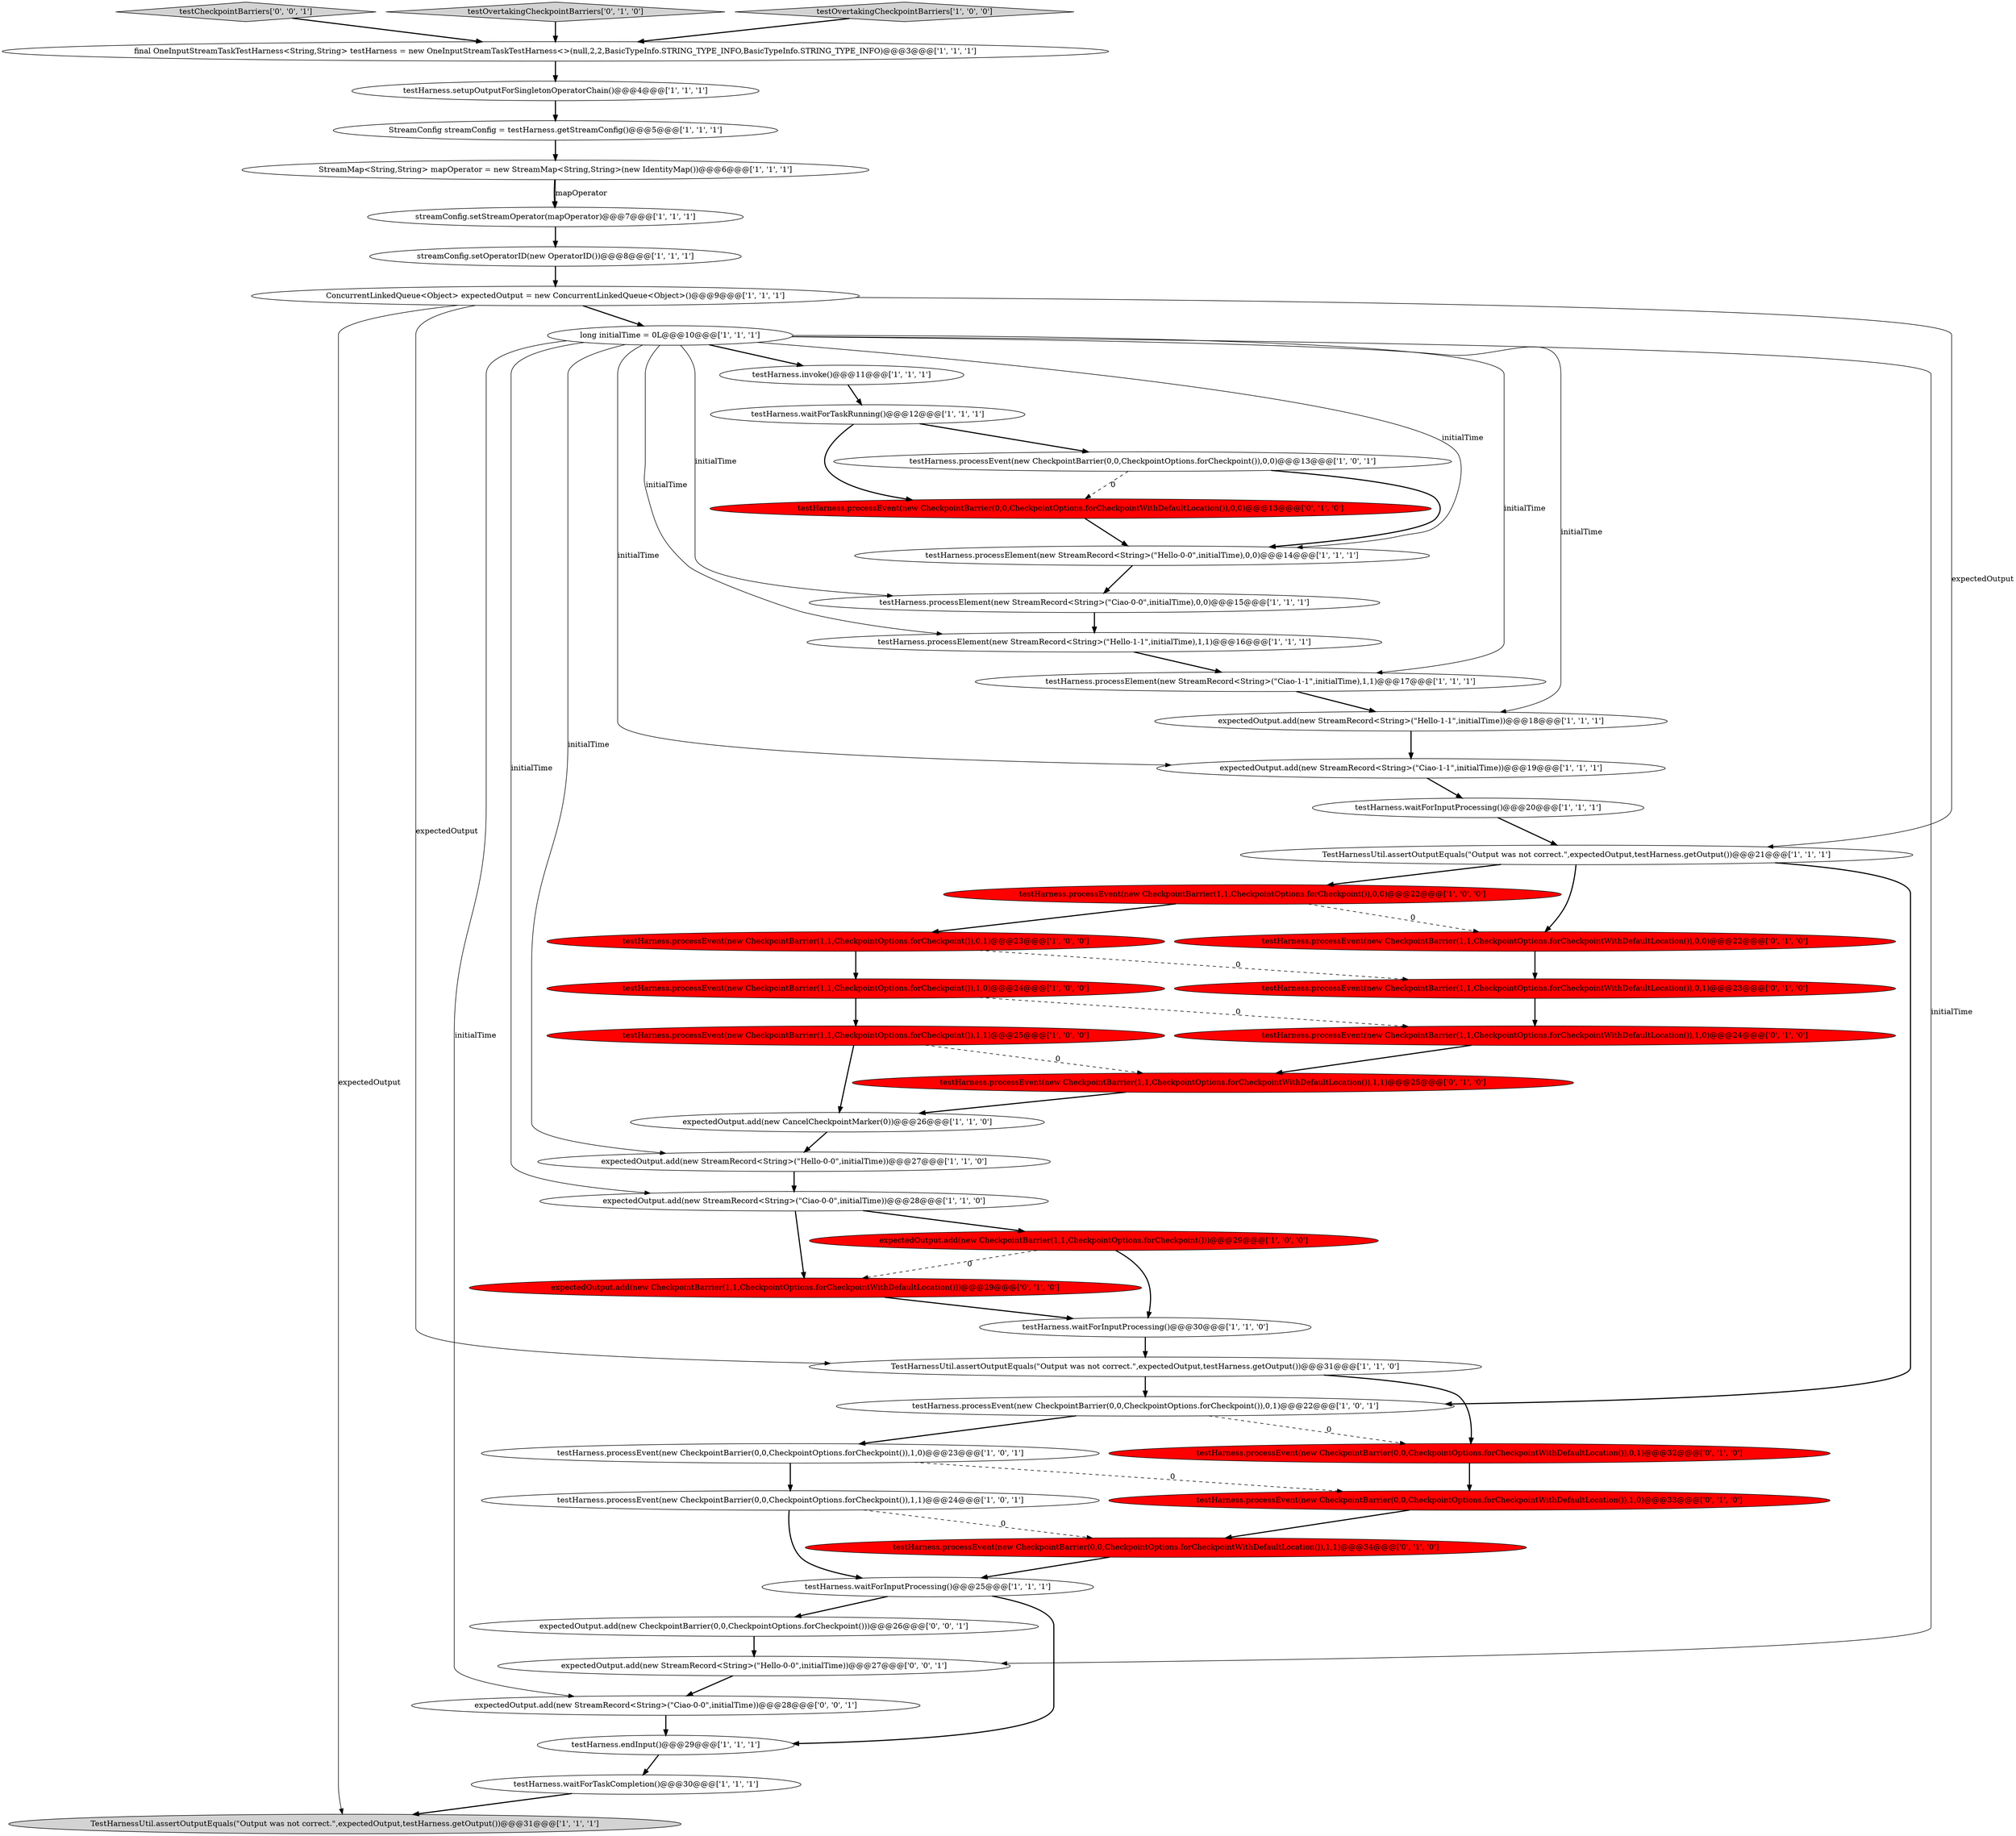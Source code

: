 digraph {
44 [style = filled, label = "testHarness.processEvent(new CheckpointBarrier(0,0,CheckpointOptions.forCheckpointWithDefaultLocation()),1,0)@@@33@@@['0', '1', '0']", fillcolor = red, shape = ellipse image = "AAA1AAABBB2BBB"];
43 [style = filled, label = "testHarness.processEvent(new CheckpointBarrier(1,1,CheckpointOptions.forCheckpointWithDefaultLocation()),1,1)@@@25@@@['0', '1', '0']", fillcolor = red, shape = ellipse image = "AAA1AAABBB2BBB"];
26 [style = filled, label = "testHarness.waitForInputProcessing()@@@30@@@['1', '1', '0']", fillcolor = white, shape = ellipse image = "AAA0AAABBB1BBB"];
34 [style = filled, label = "TestHarnessUtil.assertOutputEquals(\"Output was not correct.\",expectedOutput,testHarness.getOutput())@@@31@@@['1', '1', '0']", fillcolor = white, shape = ellipse image = "AAA0AAABBB1BBB"];
41 [style = filled, label = "testHarness.processEvent(new CheckpointBarrier(1,1,CheckpointOptions.forCheckpointWithDefaultLocation()),0,1)@@@23@@@['0', '1', '0']", fillcolor = red, shape = ellipse image = "AAA1AAABBB2BBB"];
20 [style = filled, label = "testHarness.waitForInputProcessing()@@@20@@@['1', '1', '1']", fillcolor = white, shape = ellipse image = "AAA0AAABBB1BBB"];
19 [style = filled, label = "TestHarnessUtil.assertOutputEquals(\"Output was not correct.\",expectedOutput,testHarness.getOutput())@@@21@@@['1', '1', '1']", fillcolor = white, shape = ellipse image = "AAA0AAABBB1BBB"];
9 [style = filled, label = "TestHarnessUtil.assertOutputEquals(\"Output was not correct.\",expectedOutput,testHarness.getOutput())@@@31@@@['1', '1', '1']", fillcolor = lightgray, shape = ellipse image = "AAA0AAABBB1BBB"];
12 [style = filled, label = "long initialTime = 0L@@@10@@@['1', '1', '1']", fillcolor = white, shape = ellipse image = "AAA0AAABBB1BBB"];
8 [style = filled, label = "expectedOutput.add(new StreamRecord<String>(\"Ciao-1-1\",initialTime))@@@19@@@['1', '1', '1']", fillcolor = white, shape = ellipse image = "AAA0AAABBB1BBB"];
40 [style = filled, label = "testHarness.processEvent(new CheckpointBarrier(1,1,CheckpointOptions.forCheckpointWithDefaultLocation()),0,0)@@@22@@@['0', '1', '0']", fillcolor = red, shape = ellipse image = "AAA1AAABBB2BBB"];
35 [style = filled, label = "testHarness.waitForTaskRunning()@@@12@@@['1', '1', '1']", fillcolor = white, shape = ellipse image = "AAA0AAABBB1BBB"];
1 [style = filled, label = "testHarness.processElement(new StreamRecord<String>(\"Ciao-1-1\",initialTime),1,1)@@@17@@@['1', '1', '1']", fillcolor = white, shape = ellipse image = "AAA0AAABBB1BBB"];
24 [style = filled, label = "expectedOutput.add(new CancelCheckpointMarker(0))@@@26@@@['1', '1', '0']", fillcolor = white, shape = ellipse image = "AAA0AAABBB1BBB"];
50 [style = filled, label = "expectedOutput.add(new CheckpointBarrier(0,0,CheckpointOptions.forCheckpoint()))@@@26@@@['0', '0', '1']", fillcolor = white, shape = ellipse image = "AAA0AAABBB3BBB"];
4 [style = filled, label = "testHarness.setupOutputForSingletonOperatorChain()@@@4@@@['1', '1', '1']", fillcolor = white, shape = ellipse image = "AAA0AAABBB1BBB"];
46 [style = filled, label = "testHarness.processEvent(new CheckpointBarrier(1,1,CheckpointOptions.forCheckpointWithDefaultLocation()),1,0)@@@24@@@['0', '1', '0']", fillcolor = red, shape = ellipse image = "AAA1AAABBB2BBB"];
29 [style = filled, label = "testHarness.waitForInputProcessing()@@@25@@@['1', '1', '1']", fillcolor = white, shape = ellipse image = "AAA0AAABBB1BBB"];
23 [style = filled, label = "testHarness.processElement(new StreamRecord<String>(\"Hello-0-0\",initialTime),0,0)@@@14@@@['1', '1', '1']", fillcolor = white, shape = ellipse image = "AAA0AAABBB1BBB"];
45 [style = filled, label = "testHarness.processEvent(new CheckpointBarrier(0,0,CheckpointOptions.forCheckpointWithDefaultLocation()),1,1)@@@34@@@['0', '1', '0']", fillcolor = red, shape = ellipse image = "AAA1AAABBB2BBB"];
10 [style = filled, label = "testHarness.processEvent(new CheckpointBarrier(0,0,CheckpointOptions.forCheckpoint()),1,1)@@@24@@@['1', '0', '1']", fillcolor = white, shape = ellipse image = "AAA0AAABBB1BBB"];
14 [style = filled, label = "testHarness.processElement(new StreamRecord<String>(\"Ciao-0-0\",initialTime),0,0)@@@15@@@['1', '1', '1']", fillcolor = white, shape = ellipse image = "AAA0AAABBB1BBB"];
27 [style = filled, label = "testHarness.invoke()@@@11@@@['1', '1', '1']", fillcolor = white, shape = ellipse image = "AAA0AAABBB1BBB"];
15 [style = filled, label = "testHarness.processEvent(new CheckpointBarrier(1,1,CheckpointOptions.forCheckpoint()),0,1)@@@23@@@['1', '0', '0']", fillcolor = red, shape = ellipse image = "AAA1AAABBB1BBB"];
21 [style = filled, label = "expectedOutput.add(new StreamRecord<String>(\"Ciao-0-0\",initialTime))@@@28@@@['1', '1', '0']", fillcolor = white, shape = ellipse image = "AAA0AAABBB1BBB"];
48 [style = filled, label = "expectedOutput.add(new StreamRecord<String>(\"Ciao-0-0\",initialTime))@@@28@@@['0', '0', '1']", fillcolor = white, shape = ellipse image = "AAA0AAABBB3BBB"];
30 [style = filled, label = "testHarness.endInput()@@@29@@@['1', '1', '1']", fillcolor = white, shape = ellipse image = "AAA0AAABBB1BBB"];
37 [style = filled, label = "expectedOutput.add(new CheckpointBarrier(1,1,CheckpointOptions.forCheckpointWithDefaultLocation()))@@@29@@@['0', '1', '0']", fillcolor = red, shape = ellipse image = "AAA1AAABBB2BBB"];
32 [style = filled, label = "expectedOutput.add(new StreamRecord<String>(\"Hello-0-0\",initialTime))@@@27@@@['1', '1', '0']", fillcolor = white, shape = ellipse image = "AAA0AAABBB1BBB"];
36 [style = filled, label = "testHarness.processEvent(new CheckpointBarrier(1,1,CheckpointOptions.forCheckpoint()),1,1)@@@25@@@['1', '0', '0']", fillcolor = red, shape = ellipse image = "AAA1AAABBB1BBB"];
47 [style = filled, label = "testCheckpointBarriers['0', '0', '1']", fillcolor = lightgray, shape = diamond image = "AAA0AAABBB3BBB"];
42 [style = filled, label = "testHarness.processEvent(new CheckpointBarrier(0,0,CheckpointOptions.forCheckpointWithDefaultLocation()),0,1)@@@32@@@['0', '1', '0']", fillcolor = red, shape = ellipse image = "AAA1AAABBB2BBB"];
2 [style = filled, label = "testHarness.processEvent(new CheckpointBarrier(1,1,CheckpointOptions.forCheckpoint()),0,0)@@@22@@@['1', '0', '0']", fillcolor = red, shape = ellipse image = "AAA1AAABBB1BBB"];
3 [style = filled, label = "testHarness.processEvent(new CheckpointBarrier(1,1,CheckpointOptions.forCheckpoint()),1,0)@@@24@@@['1', '0', '0']", fillcolor = red, shape = ellipse image = "AAA1AAABBB1BBB"];
5 [style = filled, label = "testHarness.processEvent(new CheckpointBarrier(0,0,CheckpointOptions.forCheckpoint()),0,0)@@@13@@@['1', '0', '1']", fillcolor = white, shape = ellipse image = "AAA0AAABBB1BBB"];
16 [style = filled, label = "StreamMap<String,String> mapOperator = new StreamMap<String,String>(new IdentityMap())@@@6@@@['1', '1', '1']", fillcolor = white, shape = ellipse image = "AAA0AAABBB1BBB"];
33 [style = filled, label = "final OneInputStreamTaskTestHarness<String,String> testHarness = new OneInputStreamTaskTestHarness<>(null,2,2,BasicTypeInfo.STRING_TYPE_INFO,BasicTypeInfo.STRING_TYPE_INFO)@@@3@@@['1', '1', '1']", fillcolor = white, shape = ellipse image = "AAA0AAABBB1BBB"];
31 [style = filled, label = "streamConfig.setStreamOperator(mapOperator)@@@7@@@['1', '1', '1']", fillcolor = white, shape = ellipse image = "AAA0AAABBB1BBB"];
49 [style = filled, label = "expectedOutput.add(new StreamRecord<String>(\"Hello-0-0\",initialTime))@@@27@@@['0', '0', '1']", fillcolor = white, shape = ellipse image = "AAA0AAABBB3BBB"];
11 [style = filled, label = "StreamConfig streamConfig = testHarness.getStreamConfig()@@@5@@@['1', '1', '1']", fillcolor = white, shape = ellipse image = "AAA0AAABBB1BBB"];
7 [style = filled, label = "streamConfig.setOperatorID(new OperatorID())@@@8@@@['1', '1', '1']", fillcolor = white, shape = ellipse image = "AAA0AAABBB1BBB"];
17 [style = filled, label = "ConcurrentLinkedQueue<Object> expectedOutput = new ConcurrentLinkedQueue<Object>()@@@9@@@['1', '1', '1']", fillcolor = white, shape = ellipse image = "AAA0AAABBB1BBB"];
38 [style = filled, label = "testOvertakingCheckpointBarriers['0', '1', '0']", fillcolor = lightgray, shape = diamond image = "AAA0AAABBB2BBB"];
0 [style = filled, label = "testHarness.waitForTaskCompletion()@@@30@@@['1', '1', '1']", fillcolor = white, shape = ellipse image = "AAA0AAABBB1BBB"];
39 [style = filled, label = "testHarness.processEvent(new CheckpointBarrier(0,0,CheckpointOptions.forCheckpointWithDefaultLocation()),0,0)@@@13@@@['0', '1', '0']", fillcolor = red, shape = ellipse image = "AAA1AAABBB2BBB"];
13 [style = filled, label = "testOvertakingCheckpointBarriers['1', '0', '0']", fillcolor = lightgray, shape = diamond image = "AAA0AAABBB1BBB"];
6 [style = filled, label = "testHarness.processElement(new StreamRecord<String>(\"Hello-1-1\",initialTime),1,1)@@@16@@@['1', '1', '1']", fillcolor = white, shape = ellipse image = "AAA0AAABBB1BBB"];
28 [style = filled, label = "expectedOutput.add(new StreamRecord<String>(\"Hello-1-1\",initialTime))@@@18@@@['1', '1', '1']", fillcolor = white, shape = ellipse image = "AAA0AAABBB1BBB"];
22 [style = filled, label = "testHarness.processEvent(new CheckpointBarrier(0,0,CheckpointOptions.forCheckpoint()),1,0)@@@23@@@['1', '0', '1']", fillcolor = white, shape = ellipse image = "AAA0AAABBB1BBB"];
18 [style = filled, label = "testHarness.processEvent(new CheckpointBarrier(0,0,CheckpointOptions.forCheckpoint()),0,1)@@@22@@@['1', '0', '1']", fillcolor = white, shape = ellipse image = "AAA0AAABBB1BBB"];
25 [style = filled, label = "expectedOutput.add(new CheckpointBarrier(1,1,CheckpointOptions.forCheckpoint()))@@@29@@@['1', '0', '0']", fillcolor = red, shape = ellipse image = "AAA1AAABBB1BBB"];
11->16 [style = bold, label=""];
22->44 [style = dashed, label="0"];
12->49 [style = solid, label="initialTime"];
0->9 [style = bold, label=""];
19->18 [style = bold, label=""];
32->21 [style = bold, label=""];
7->17 [style = bold, label=""];
17->9 [style = solid, label="expectedOutput"];
10->45 [style = dashed, label="0"];
5->23 [style = bold, label=""];
29->30 [style = bold, label=""];
37->26 [style = bold, label=""];
12->23 [style = solid, label="initialTime"];
33->4 [style = bold, label=""];
24->32 [style = bold, label=""];
26->34 [style = bold, label=""];
35->39 [style = bold, label=""];
12->14 [style = solid, label="initialTime"];
34->18 [style = bold, label=""];
49->48 [style = bold, label=""];
3->46 [style = dashed, label="0"];
5->39 [style = dashed, label="0"];
12->48 [style = solid, label="initialTime"];
34->42 [style = bold, label=""];
19->2 [style = bold, label=""];
21->25 [style = bold, label=""];
15->3 [style = bold, label=""];
47->33 [style = bold, label=""];
12->1 [style = solid, label="initialTime"];
36->43 [style = dashed, label="0"];
31->7 [style = bold, label=""];
45->29 [style = bold, label=""];
27->35 [style = bold, label=""];
50->49 [style = bold, label=""];
15->41 [style = dashed, label="0"];
18->42 [style = dashed, label="0"];
23->14 [style = bold, label=""];
35->5 [style = bold, label=""];
6->1 [style = bold, label=""];
1->28 [style = bold, label=""];
3->36 [style = bold, label=""];
17->12 [style = bold, label=""];
18->22 [style = bold, label=""];
21->37 [style = bold, label=""];
8->20 [style = bold, label=""];
36->24 [style = bold, label=""];
42->44 [style = bold, label=""];
17->19 [style = solid, label="expectedOutput"];
10->29 [style = bold, label=""];
29->50 [style = bold, label=""];
16->31 [style = bold, label=""];
43->24 [style = bold, label=""];
28->8 [style = bold, label=""];
39->23 [style = bold, label=""];
2->15 [style = bold, label=""];
25->26 [style = bold, label=""];
40->41 [style = bold, label=""];
22->10 [style = bold, label=""];
12->32 [style = solid, label="initialTime"];
16->31 [style = solid, label="mapOperator"];
41->46 [style = bold, label=""];
12->8 [style = solid, label="initialTime"];
30->0 [style = bold, label=""];
25->37 [style = dashed, label="0"];
2->40 [style = dashed, label="0"];
19->40 [style = bold, label=""];
12->28 [style = solid, label="initialTime"];
4->11 [style = bold, label=""];
20->19 [style = bold, label=""];
13->33 [style = bold, label=""];
44->45 [style = bold, label=""];
38->33 [style = bold, label=""];
12->27 [style = bold, label=""];
48->30 [style = bold, label=""];
14->6 [style = bold, label=""];
12->21 [style = solid, label="initialTime"];
17->34 [style = solid, label="expectedOutput"];
12->6 [style = solid, label="initialTime"];
46->43 [style = bold, label=""];
}

